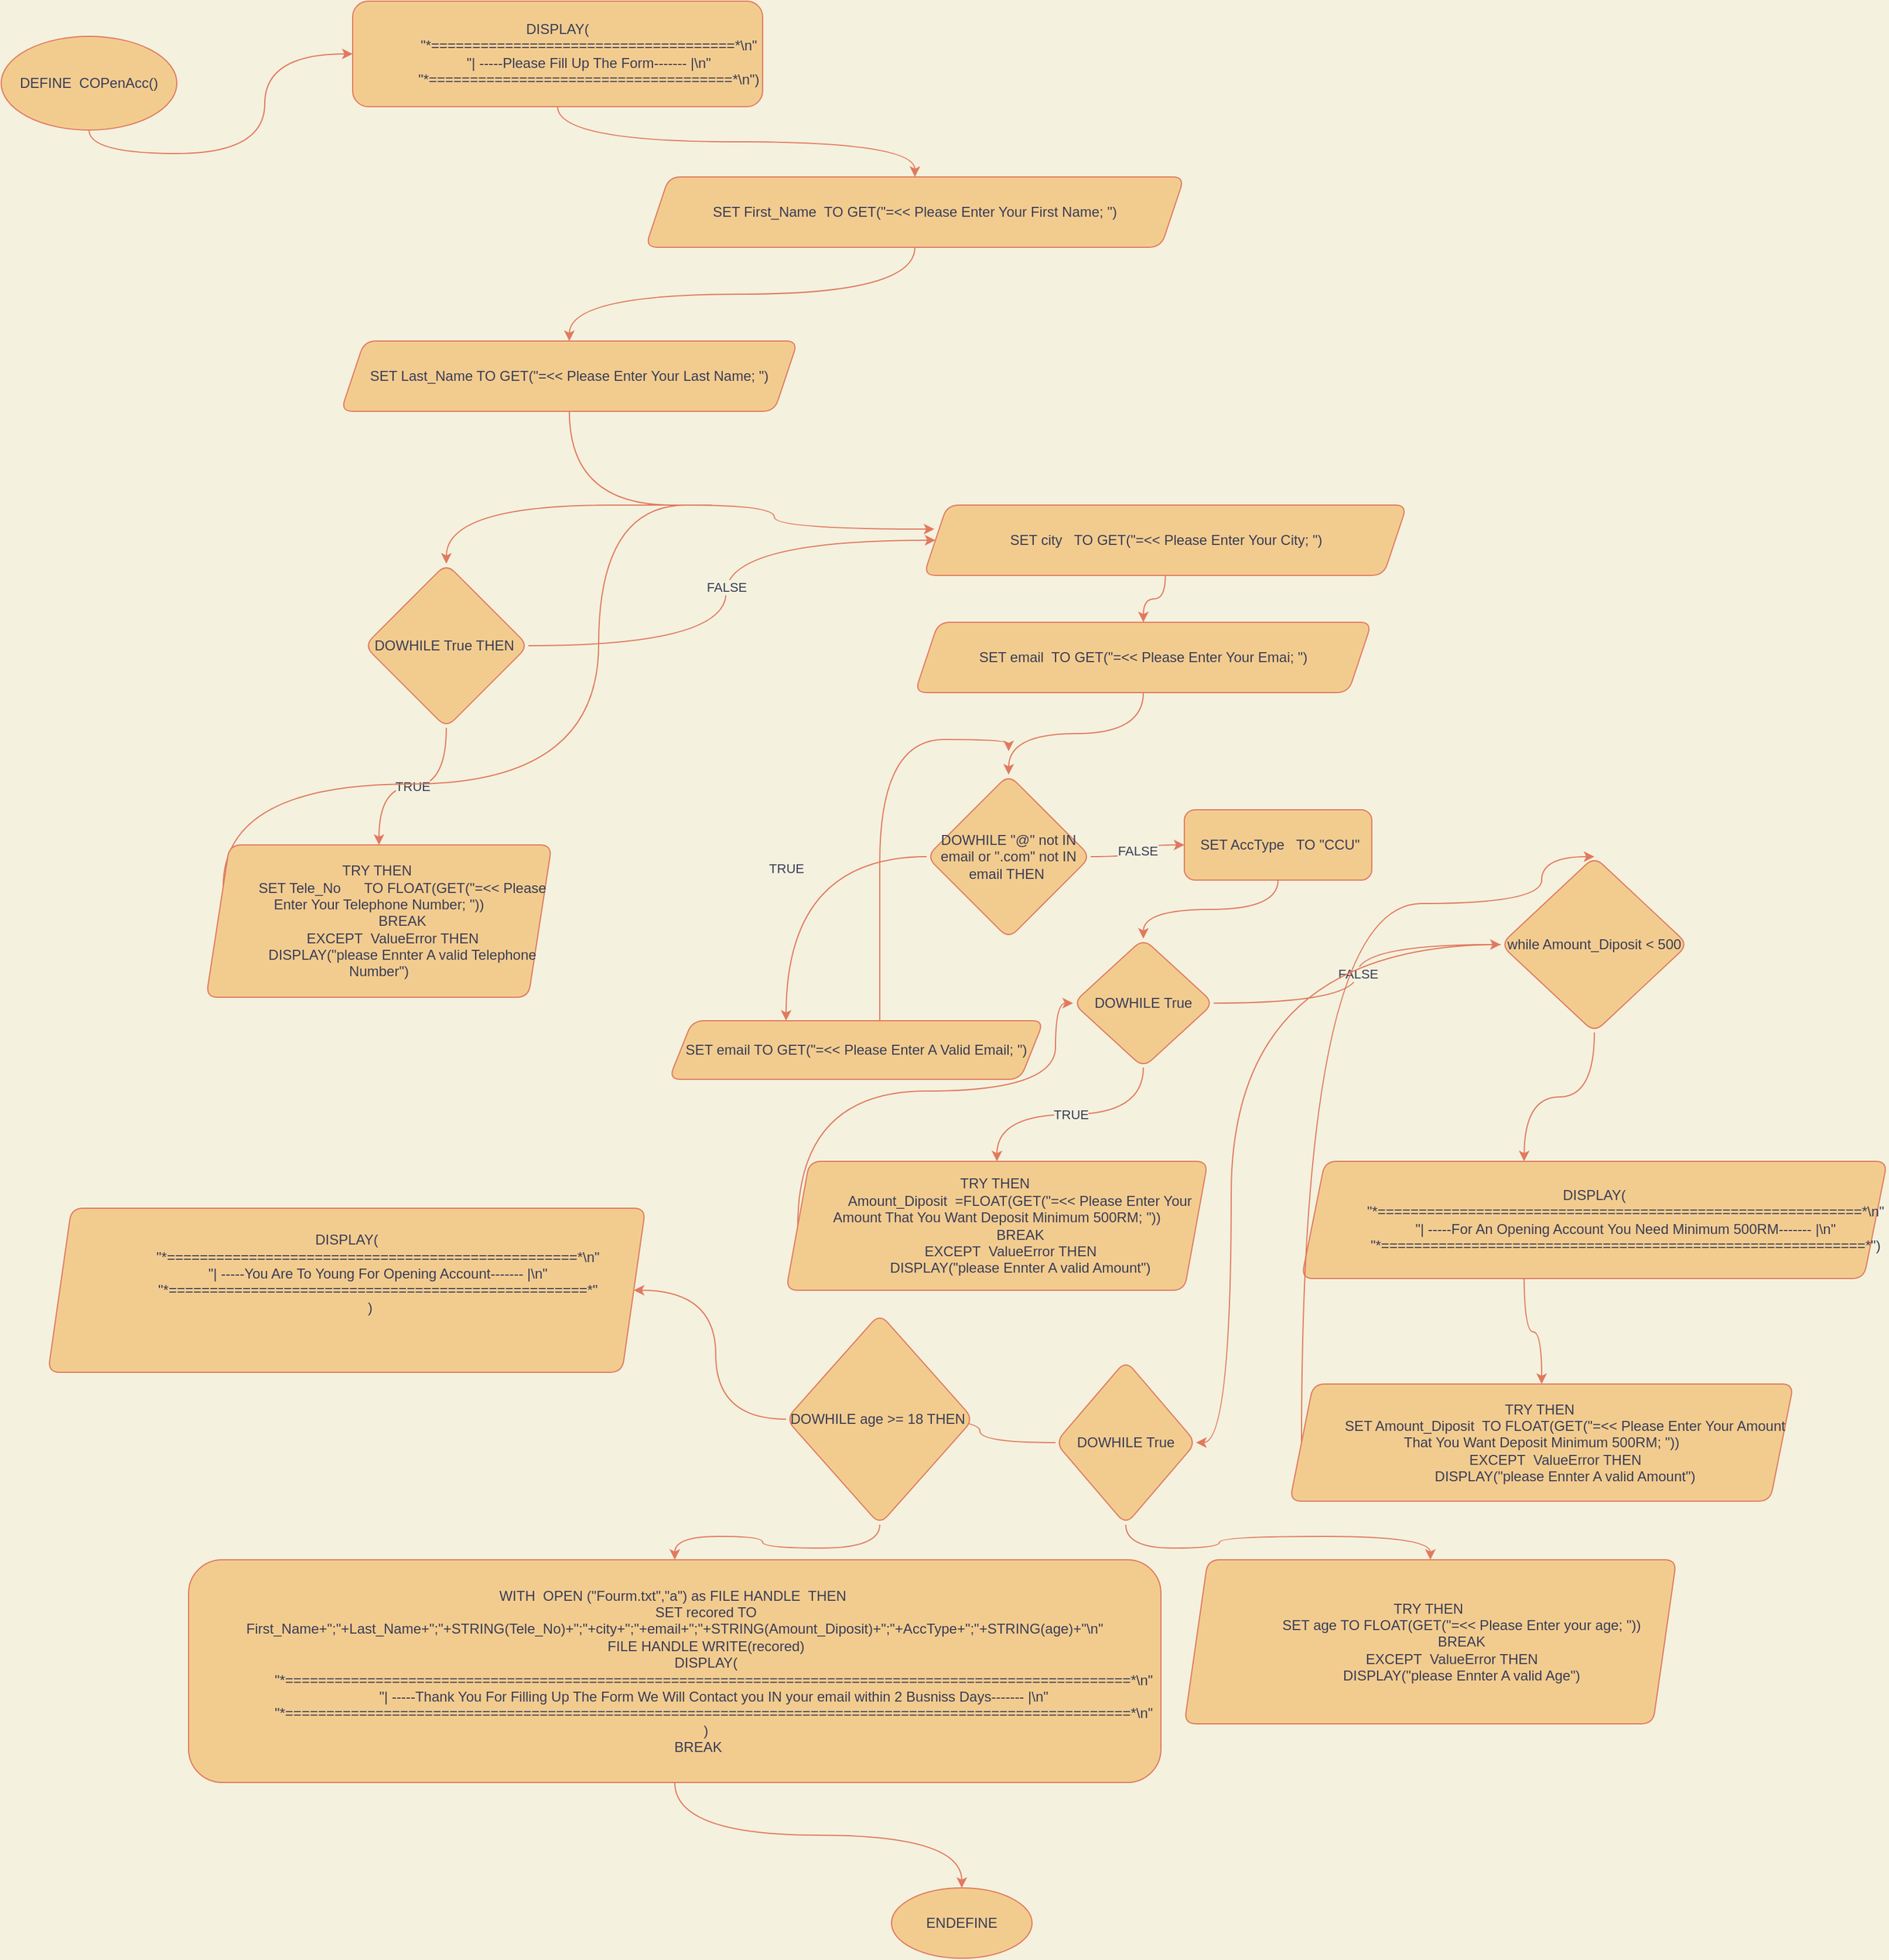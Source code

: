 <mxfile version="15.8.4" type="device"><diagram id="C5RBs43oDa-KdzZeNtuy" name="Page-1"><mxGraphModel dx="3764" dy="1720" grid="1" gridSize="10" guides="1" tooltips="1" connect="1" arrows="1" fold="1" page="1" pageScale="1" pageWidth="1169" pageHeight="827" background="#F4F1DE" math="0" shadow="0"><root><mxCell id="WIyWlLk6GJQsqaUBKTNV-0"/><mxCell id="WIyWlLk6GJQsqaUBKTNV-1" parent="WIyWlLk6GJQsqaUBKTNV-0"/><mxCell id="eswHR55u-XBBy7WLmUtm-1" style="edgeStyle=orthogonalEdgeStyle;orthogonalLoop=1;jettySize=auto;html=1;exitX=0.5;exitY=1;exitDx=0;exitDy=0;strokeColor=#E07A5F;fontColor=#393C56;labelBackgroundColor=#F4F1DE;curved=1;" edge="1" parent="WIyWlLk6GJQsqaUBKTNV-1" source="eswHR55u-XBBy7WLmUtm-2" target="eswHR55u-XBBy7WLmUtm-4"><mxGeometry relative="1" as="geometry"/></mxCell><mxCell id="eswHR55u-XBBy7WLmUtm-2" value="DEFINE&amp;nbsp; COPenAcc()" style="ellipse;whiteSpace=wrap;html=1;fillColor=#F2CC8F;strokeColor=#E07A5F;fontColor=#393C56;rounded=1;" vertex="1" parent="WIyWlLk6GJQsqaUBKTNV-1"><mxGeometry x="-470" y="200" width="150" height="80" as="geometry"/></mxCell><mxCell id="eswHR55u-XBBy7WLmUtm-3" style="edgeStyle=orthogonalEdgeStyle;orthogonalLoop=1;jettySize=auto;html=1;exitX=0.5;exitY=1;exitDx=0;exitDy=0;entryX=0.5;entryY=0;entryDx=0;entryDy=0;strokeColor=#E07A5F;fontColor=#393C56;labelBackgroundColor=#F4F1DE;curved=1;" edge="1" parent="WIyWlLk6GJQsqaUBKTNV-1" source="eswHR55u-XBBy7WLmUtm-4" target="eswHR55u-XBBy7WLmUtm-6"><mxGeometry relative="1" as="geometry"/></mxCell><mxCell id="eswHR55u-XBBy7WLmUtm-4" value="&lt;div&gt;DISPLAY(&lt;/div&gt;&lt;div&gt;&amp;nbsp; &amp;nbsp; &amp;nbsp; &amp;nbsp; &amp;nbsp; &amp;nbsp; &amp;nbsp; &amp;nbsp; &quot;*=====================================*\n&quot;&lt;/div&gt;&lt;div&gt;&amp;nbsp; &amp;nbsp; &amp;nbsp; &amp;nbsp; &amp;nbsp; &amp;nbsp; &amp;nbsp; &amp;nbsp; &quot;| -----Please Fill Up The Form------- |\n&quot;&lt;/div&gt;&lt;div&gt;&amp;nbsp; &amp;nbsp; &amp;nbsp; &amp;nbsp; &amp;nbsp; &amp;nbsp; &amp;nbsp; &amp;nbsp; &quot;*=====================================*\n&quot;)&lt;/div&gt;" style="whiteSpace=wrap;html=1;fillColor=#F2CC8F;strokeColor=#E07A5F;fontColor=#393C56;rounded=1;" vertex="1" parent="WIyWlLk6GJQsqaUBKTNV-1"><mxGeometry x="-170" y="170" width="350" height="90" as="geometry"/></mxCell><mxCell id="eswHR55u-XBBy7WLmUtm-5" style="edgeStyle=orthogonalEdgeStyle;orthogonalLoop=1;jettySize=auto;html=1;exitX=0.5;exitY=1;exitDx=0;exitDy=0;entryX=0.5;entryY=0;entryDx=0;entryDy=0;strokeColor=#E07A5F;fontColor=#393C56;labelBackgroundColor=#F4F1DE;curved=1;" edge="1" parent="WIyWlLk6GJQsqaUBKTNV-1" source="eswHR55u-XBBy7WLmUtm-6" target="eswHR55u-XBBy7WLmUtm-8"><mxGeometry relative="1" as="geometry"/></mxCell><mxCell id="eswHR55u-XBBy7WLmUtm-6" value="SET First_Name&amp;nbsp; TO GET(&quot;=&amp;lt;&amp;lt; Please Enter Your First Name; &quot;)" style="shape=parallelogram;perimeter=parallelogramPerimeter;whiteSpace=wrap;html=1;fixedSize=1;fillColor=#F2CC8F;strokeColor=#E07A5F;fontColor=#393C56;rounded=1;" vertex="1" parent="WIyWlLk6GJQsqaUBKTNV-1"><mxGeometry x="80" y="320" width="460" height="60" as="geometry"/></mxCell><mxCell id="eswHR55u-XBBy7WLmUtm-7" style="edgeStyle=orthogonalEdgeStyle;orthogonalLoop=1;jettySize=auto;html=1;exitX=0.5;exitY=1;exitDx=0;exitDy=0;entryX=0.5;entryY=0;entryDx=0;entryDy=0;strokeColor=#E07A5F;fontColor=#393C56;labelBackgroundColor=#F4F1DE;curved=1;" edge="1" parent="WIyWlLk6GJQsqaUBKTNV-1" source="eswHR55u-XBBy7WLmUtm-8" target="eswHR55u-XBBy7WLmUtm-11"><mxGeometry relative="1" as="geometry"><Array as="points"><mxPoint x="190" y="600"/><mxPoint x="190" y="600"/></Array></mxGeometry></mxCell><mxCell id="eswHR55u-XBBy7WLmUtm-8" value="SET Last_Name TO GET(&quot;=&amp;lt;&amp;lt; Please Enter Your Last Name; &quot;)" style="shape=parallelogram;perimeter=parallelogramPerimeter;whiteSpace=wrap;html=1;fixedSize=1;fillColor=#F2CC8F;strokeColor=#E07A5F;fontColor=#393C56;rounded=1;" vertex="1" parent="WIyWlLk6GJQsqaUBKTNV-1"><mxGeometry x="-180" y="460" width="390" height="60" as="geometry"/></mxCell><mxCell id="eswHR55u-XBBy7WLmUtm-9" value="TRUE" style="edgeStyle=orthogonalEdgeStyle;orthogonalLoop=1;jettySize=auto;html=1;exitX=0.5;exitY=1;exitDx=0;exitDy=0;strokeColor=#E07A5F;fontColor=#393C56;labelBackgroundColor=#F4F1DE;curved=1;" edge="1" parent="WIyWlLk6GJQsqaUBKTNV-1" source="eswHR55u-XBBy7WLmUtm-11" target="eswHR55u-XBBy7WLmUtm-13"><mxGeometry relative="1" as="geometry"/></mxCell><mxCell id="eswHR55u-XBBy7WLmUtm-10" value="FALSE" style="edgeStyle=orthogonalEdgeStyle;orthogonalLoop=1;jettySize=auto;html=1;exitX=1;exitY=0.5;exitDx=0;exitDy=0;entryX=0;entryY=0.5;entryDx=0;entryDy=0;strokeColor=#E07A5F;fontColor=#393C56;labelBackgroundColor=#F4F1DE;curved=1;" edge="1" parent="WIyWlLk6GJQsqaUBKTNV-1" source="eswHR55u-XBBy7WLmUtm-11" target="eswHR55u-XBBy7WLmUtm-15"><mxGeometry relative="1" as="geometry"/></mxCell><mxCell id="eswHR55u-XBBy7WLmUtm-11" value="DOWHILE True THEN&amp;nbsp;" style="rhombus;whiteSpace=wrap;html=1;fillColor=#F2CC8F;strokeColor=#E07A5F;fontColor=#393C56;rounded=1;" vertex="1" parent="WIyWlLk6GJQsqaUBKTNV-1"><mxGeometry x="-160" y="650" width="140" height="140" as="geometry"/></mxCell><mxCell id="eswHR55u-XBBy7WLmUtm-12" style="edgeStyle=orthogonalEdgeStyle;orthogonalLoop=1;jettySize=auto;html=1;exitX=0;exitY=0.25;exitDx=0;exitDy=0;entryX=0.022;entryY=0.342;entryDx=0;entryDy=0;entryPerimeter=0;strokeColor=#E07A5F;fontColor=#393C56;labelBackgroundColor=#F4F1DE;curved=1;" edge="1" parent="WIyWlLk6GJQsqaUBKTNV-1" source="eswHR55u-XBBy7WLmUtm-13" target="eswHR55u-XBBy7WLmUtm-15"><mxGeometry relative="1" as="geometry"><mxPoint x="190" y="600" as="targetPoint"/><Array as="points"><mxPoint x="-280" y="838"/><mxPoint x="40" y="838"/><mxPoint x="40" y="600"/><mxPoint x="190" y="600"/><mxPoint x="190" y="621"/></Array></mxGeometry></mxCell><mxCell id="eswHR55u-XBBy7WLmUtm-13" value="&lt;div&gt;TRY THEN&amp;nbsp;&lt;/div&gt;&lt;div&gt;&amp;nbsp; &amp;nbsp; &amp;nbsp; &amp;nbsp; &amp;nbsp; &amp;nbsp; SET Tele_No&amp;nbsp; &amp;nbsp; &amp;nbsp; TO FLOAT(GET(&quot;=&amp;lt;&amp;lt; Please Enter Your Telephone Number; &quot;))&lt;/div&gt;&lt;div&gt;&amp;nbsp; &amp;nbsp; &amp;nbsp; &amp;nbsp; &amp;nbsp; &amp;nbsp; BREAK&lt;/div&gt;&lt;div&gt;&amp;nbsp; &amp;nbsp; &amp;nbsp; &amp;nbsp; EXCEPT&amp;nbsp; ValueError THEN&amp;nbsp;&lt;/div&gt;&lt;div&gt;&amp;nbsp; &amp;nbsp; &amp;nbsp; &amp;nbsp; &amp;nbsp; &amp;nbsp; DISPLAY(&quot;please Ennter A valid Telephone Number&quot;)&lt;/div&gt;" style="shape=parallelogram;perimeter=parallelogramPerimeter;whiteSpace=wrap;html=1;fixedSize=1;fillColor=#F2CC8F;strokeColor=#E07A5F;fontColor=#393C56;rounded=1;" vertex="1" parent="WIyWlLk6GJQsqaUBKTNV-1"><mxGeometry x="-295" y="890" width="295" height="130" as="geometry"/></mxCell><mxCell id="eswHR55u-XBBy7WLmUtm-14" value="" style="edgeStyle=orthogonalEdgeStyle;orthogonalLoop=1;jettySize=auto;html=1;strokeColor=#E07A5F;fontColor=#393C56;labelBackgroundColor=#F4F1DE;curved=1;" edge="1" parent="WIyWlLk6GJQsqaUBKTNV-1" source="eswHR55u-XBBy7WLmUtm-15" target="eswHR55u-XBBy7WLmUtm-17"><mxGeometry relative="1" as="geometry"/></mxCell><mxCell id="eswHR55u-XBBy7WLmUtm-15" value="SET city&amp;nbsp; &amp;nbsp;TO GET(&quot;=&amp;lt;&amp;lt; Please Enter Your City; &quot;)" style="shape=parallelogram;perimeter=parallelogramPerimeter;whiteSpace=wrap;html=1;fixedSize=1;fillColor=#F2CC8F;strokeColor=#E07A5F;fontColor=#393C56;rounded=1;" vertex="1" parent="WIyWlLk6GJQsqaUBKTNV-1"><mxGeometry x="317.5" y="600" width="412.5" height="60" as="geometry"/></mxCell><mxCell id="eswHR55u-XBBy7WLmUtm-16" value="" style="edgeStyle=orthogonalEdgeStyle;orthogonalLoop=1;jettySize=auto;html=1;strokeColor=#E07A5F;fontColor=#393C56;labelBackgroundColor=#F4F1DE;curved=1;" edge="1" parent="WIyWlLk6GJQsqaUBKTNV-1" source="eswHR55u-XBBy7WLmUtm-17" target="eswHR55u-XBBy7WLmUtm-20"><mxGeometry relative="1" as="geometry"/></mxCell><mxCell id="eswHR55u-XBBy7WLmUtm-17" value="SET email&amp;nbsp; TO GET(&quot;=&amp;lt;&amp;lt; Please Enter Your Emai; &quot;)" style="shape=parallelogram;perimeter=parallelogramPerimeter;whiteSpace=wrap;html=1;fixedSize=1;fillColor=#F2CC8F;strokeColor=#E07A5F;fontColor=#393C56;rounded=1;" vertex="1" parent="WIyWlLk6GJQsqaUBKTNV-1"><mxGeometry x="310" y="700" width="390" height="60" as="geometry"/></mxCell><mxCell id="eswHR55u-XBBy7WLmUtm-18" value="TRUE" style="edgeStyle=orthogonalEdgeStyle;orthogonalLoop=1;jettySize=auto;html=1;strokeColor=#E07A5F;fontColor=#393C56;labelBackgroundColor=#F4F1DE;curved=1;" edge="1" parent="WIyWlLk6GJQsqaUBKTNV-1" source="eswHR55u-XBBy7WLmUtm-20"><mxGeometry relative="1" as="geometry"><mxPoint x="200.0" y="1040" as="targetPoint"/></mxGeometry></mxCell><mxCell id="eswHR55u-XBBy7WLmUtm-19" value="FALSE" style="edgeStyle=orthogonalEdgeStyle;orthogonalLoop=1;jettySize=auto;html=1;strokeColor=#E07A5F;fontColor=#393C56;labelBackgroundColor=#F4F1DE;curved=1;" edge="1" parent="WIyWlLk6GJQsqaUBKTNV-1" source="eswHR55u-XBBy7WLmUtm-20" target="eswHR55u-XBBy7WLmUtm-24"><mxGeometry relative="1" as="geometry"/></mxCell><mxCell id="eswHR55u-XBBy7WLmUtm-20" value="DOWHILE &quot;@&quot; not IN email or &quot;.com&quot; not IN email THEN&amp;nbsp;" style="rhombus;whiteSpace=wrap;html=1;fillColor=#F2CC8F;strokeColor=#E07A5F;fontColor=#393C56;rounded=1;" vertex="1" parent="WIyWlLk6GJQsqaUBKTNV-1"><mxGeometry x="320" y="830" width="140" height="140" as="geometry"/></mxCell><mxCell id="eswHR55u-XBBy7WLmUtm-21" style="edgeStyle=orthogonalEdgeStyle;orthogonalLoop=1;jettySize=auto;html=1;strokeColor=#E07A5F;fontColor=#393C56;labelBackgroundColor=#F4F1DE;curved=1;" edge="1" parent="WIyWlLk6GJQsqaUBKTNV-1"><mxGeometry relative="1" as="geometry"><mxPoint x="390" y="810" as="targetPoint"/><mxPoint x="280.0" y="1040" as="sourcePoint"/><Array as="points"><mxPoint x="280" y="1010"/><mxPoint x="280" y="800"/><mxPoint x="370" y="800"/></Array></mxGeometry></mxCell><mxCell id="eswHR55u-XBBy7WLmUtm-22" value="SET email TO GET(&quot;=&amp;lt;&amp;lt; Please Enter A Valid Email; &quot;)" style="shape=parallelogram;perimeter=parallelogramPerimeter;whiteSpace=wrap;html=1;fixedSize=1;fillColor=#F2CC8F;strokeColor=#E07A5F;fontColor=#393C56;rounded=1;" vertex="1" parent="WIyWlLk6GJQsqaUBKTNV-1"><mxGeometry x="100" y="1040" width="320" height="50" as="geometry"/></mxCell><mxCell id="eswHR55u-XBBy7WLmUtm-23" value="" style="edgeStyle=orthogonalEdgeStyle;orthogonalLoop=1;jettySize=auto;html=1;strokeColor=#E07A5F;fontColor=#393C56;labelBackgroundColor=#F4F1DE;curved=1;" edge="1" parent="WIyWlLk6GJQsqaUBKTNV-1" source="eswHR55u-XBBy7WLmUtm-24" target="eswHR55u-XBBy7WLmUtm-27"><mxGeometry relative="1" as="geometry"/></mxCell><mxCell id="eswHR55u-XBBy7WLmUtm-24" value="&amp;nbsp;SET AccType&amp;nbsp; &amp;nbsp;TO &quot;CCU&quot;" style="whiteSpace=wrap;html=1;fillColor=#F2CC8F;strokeColor=#E07A5F;fontColor=#393C56;rounded=1;" vertex="1" parent="WIyWlLk6GJQsqaUBKTNV-1"><mxGeometry x="540" y="860" width="160" height="60" as="geometry"/></mxCell><mxCell id="eswHR55u-XBBy7WLmUtm-25" value="TRUE" style="edgeStyle=orthogonalEdgeStyle;orthogonalLoop=1;jettySize=auto;html=1;strokeColor=#E07A5F;fontColor=#393C56;labelBackgroundColor=#F4F1DE;curved=1;" edge="1" parent="WIyWlLk6GJQsqaUBKTNV-1" source="eswHR55u-XBBy7WLmUtm-27" target="eswHR55u-XBBy7WLmUtm-29"><mxGeometry relative="1" as="geometry"/></mxCell><mxCell id="eswHR55u-XBBy7WLmUtm-26" value="FALSE" style="edgeStyle=orthogonalEdgeStyle;orthogonalLoop=1;jettySize=auto;html=1;strokeColor=#E07A5F;fontColor=#393C56;labelBackgroundColor=#F4F1DE;curved=1;" edge="1" parent="WIyWlLk6GJQsqaUBKTNV-1" source="eswHR55u-XBBy7WLmUtm-27" target="eswHR55u-XBBy7WLmUtm-32"><mxGeometry relative="1" as="geometry"/></mxCell><mxCell id="eswHR55u-XBBy7WLmUtm-27" value="&amp;nbsp;DOWHILE True&amp;nbsp;" style="rhombus;whiteSpace=wrap;html=1;fillColor=#F2CC8F;strokeColor=#E07A5F;fontColor=#393C56;rounded=1;" vertex="1" parent="WIyWlLk6GJQsqaUBKTNV-1"><mxGeometry x="445" y="970" width="120" height="110" as="geometry"/></mxCell><mxCell id="eswHR55u-XBBy7WLmUtm-28" style="edgeStyle=orthogonalEdgeStyle;orthogonalLoop=1;jettySize=auto;html=1;exitX=0;exitY=0.5;exitDx=0;exitDy=0;entryX=0;entryY=0.5;entryDx=0;entryDy=0;strokeColor=#E07A5F;fontColor=#393C56;labelBackgroundColor=#F4F1DE;curved=1;" edge="1" parent="WIyWlLk6GJQsqaUBKTNV-1" source="eswHR55u-XBBy7WLmUtm-29" target="eswHR55u-XBBy7WLmUtm-27"><mxGeometry relative="1" as="geometry"><Array as="points"><mxPoint x="210" y="1100"/><mxPoint x="430" y="1100"/><mxPoint x="430" y="1025"/></Array></mxGeometry></mxCell><mxCell id="eswHR55u-XBBy7WLmUtm-29" value="&lt;div&gt;TRY THEN&amp;nbsp;&lt;/div&gt;&lt;div&gt;&amp;nbsp; &amp;nbsp; &amp;nbsp; &amp;nbsp; &amp;nbsp; &amp;nbsp; Amount_Diposit&amp;nbsp; =FLOAT(GET(&quot;=&amp;lt;&amp;lt; Please Enter Your Amount That You Want Deposit Minimum 500RM; &quot;))&lt;/div&gt;&lt;div&gt;&amp;nbsp; &amp;nbsp; &amp;nbsp; &amp;nbsp; &amp;nbsp; &amp;nbsp; BREAK&lt;/div&gt;&lt;div&gt;&amp;nbsp; &amp;nbsp; &amp;nbsp; &amp;nbsp; EXCEPT&amp;nbsp; ValueError THEN&amp;nbsp;&lt;/div&gt;&lt;div&gt;&amp;nbsp; &amp;nbsp; &amp;nbsp; &amp;nbsp; &amp;nbsp; &amp;nbsp; DISPLAY(&quot;please Ennter A valid Amount&quot;)&lt;/div&gt;" style="shape=parallelogram;perimeter=parallelogramPerimeter;whiteSpace=wrap;html=1;fixedSize=1;fillColor=#F2CC8F;strokeColor=#E07A5F;fontColor=#393C56;rounded=1;" vertex="1" parent="WIyWlLk6GJQsqaUBKTNV-1"><mxGeometry x="200" y="1160" width="360" height="110" as="geometry"/></mxCell><mxCell id="eswHR55u-XBBy7WLmUtm-30" value="" style="edgeStyle=orthogonalEdgeStyle;orthogonalLoop=1;jettySize=auto;html=1;strokeColor=#E07A5F;fontColor=#393C56;labelBackgroundColor=#F4F1DE;curved=1;" edge="1" parent="WIyWlLk6GJQsqaUBKTNV-1" source="eswHR55u-XBBy7WLmUtm-32"><mxGeometry relative="1" as="geometry"><mxPoint x="830.0" y="1160" as="targetPoint"/></mxGeometry></mxCell><mxCell id="eswHR55u-XBBy7WLmUtm-31" style="edgeStyle=orthogonalEdgeStyle;orthogonalLoop=1;jettySize=auto;html=1;entryX=1;entryY=0.5;entryDx=0;entryDy=0;strokeColor=#E07A5F;fontColor=#393C56;labelBackgroundColor=#F4F1DE;curved=1;" edge="1" parent="WIyWlLk6GJQsqaUBKTNV-1" source="eswHR55u-XBBy7WLmUtm-32" target="eswHR55u-XBBy7WLmUtm-40"><mxGeometry relative="1" as="geometry"><Array as="points"><mxPoint x="580" y="975"/><mxPoint x="580" y="1400"/></Array></mxGeometry></mxCell><mxCell id="eswHR55u-XBBy7WLmUtm-32" value="while Amount_Diposit &amp;lt; 500" style="rhombus;whiteSpace=wrap;html=1;fillColor=#F2CC8F;strokeColor=#E07A5F;fontColor=#393C56;rounded=1;" vertex="1" parent="WIyWlLk6GJQsqaUBKTNV-1"><mxGeometry x="810" y="900" width="160" height="150" as="geometry"/></mxCell><mxCell id="eswHR55u-XBBy7WLmUtm-33" value="" style="edgeStyle=orthogonalEdgeStyle;orthogonalLoop=1;jettySize=auto;html=1;strokeColor=#E07A5F;fontColor=#393C56;labelBackgroundColor=#F4F1DE;curved=1;" edge="1" parent="WIyWlLk6GJQsqaUBKTNV-1" target="eswHR55u-XBBy7WLmUtm-36"><mxGeometry relative="1" as="geometry"><mxPoint x="830.0" y="1260" as="sourcePoint"/></mxGeometry></mxCell><mxCell id="eswHR55u-XBBy7WLmUtm-34" value="&lt;div&gt;DISPLAY(&lt;/div&gt;&lt;div&gt;&amp;nbsp; &amp;nbsp; &amp;nbsp; &amp;nbsp; &amp;nbsp; &amp;nbsp; &amp;nbsp; &amp;nbsp; &quot;*===========================================================*\n&quot;&lt;/div&gt;&lt;div&gt;&amp;nbsp; &amp;nbsp; &amp;nbsp; &amp;nbsp; &amp;nbsp; &amp;nbsp; &amp;nbsp; &amp;nbsp; &quot;| -----For An Opening Account You Need Minimum 500RM------- |\n&quot;&lt;/div&gt;&lt;div&gt;&amp;nbsp; &amp;nbsp; &amp;nbsp; &amp;nbsp; &amp;nbsp; &amp;nbsp; &amp;nbsp; &amp;nbsp; &quot;*===========================================================*&quot;)&lt;/div&gt;" style="shape=parallelogram;perimeter=parallelogramPerimeter;whiteSpace=wrap;html=1;fixedSize=1;fillColor=#F2CC8F;strokeColor=#E07A5F;fontColor=#393C56;rounded=1;" vertex="1" parent="WIyWlLk6GJQsqaUBKTNV-1"><mxGeometry x="640" y="1160" width="500" height="100" as="geometry"/></mxCell><mxCell id="eswHR55u-XBBy7WLmUtm-35" style="edgeStyle=orthogonalEdgeStyle;orthogonalLoop=1;jettySize=auto;html=1;exitX=0;exitY=0.5;exitDx=0;exitDy=0;entryX=0.5;entryY=0;entryDx=0;entryDy=0;strokeColor=#E07A5F;fontColor=#393C56;labelBackgroundColor=#F4F1DE;curved=1;" edge="1" parent="WIyWlLk6GJQsqaUBKTNV-1" source="eswHR55u-XBBy7WLmUtm-36" target="eswHR55u-XBBy7WLmUtm-32"><mxGeometry relative="1" as="geometry"><Array as="points"><mxPoint x="640" y="940"/><mxPoint x="845" y="940"/><mxPoint x="845" y="900"/></Array></mxGeometry></mxCell><mxCell id="eswHR55u-XBBy7WLmUtm-36" value="T&lt;span&gt;RY THEN&amp;nbsp;&lt;/span&gt;&lt;div&gt;&amp;nbsp; &amp;nbsp; &amp;nbsp; &amp;nbsp; &amp;nbsp; &amp;nbsp; SET Amount_Diposit&amp;nbsp; TO FLOAT(GET(&quot;=&amp;lt;&amp;lt; Please Enter Your Amount That You Want Deposit Minimum 500RM; &quot;))&lt;/div&gt;&lt;div&gt;&amp;nbsp; &amp;nbsp; &amp;nbsp; &amp;nbsp; EXCEPT&amp;nbsp; ValueError THEN&amp;nbsp;&lt;/div&gt;&lt;div&gt;&amp;nbsp; &amp;nbsp; &amp;nbsp; &amp;nbsp; &amp;nbsp; &amp;nbsp; DISPLAY(&quot;please Ennter A valid Amount&quot;)&lt;/div&gt;" style="shape=parallelogram;perimeter=parallelogramPerimeter;whiteSpace=wrap;html=1;fixedSize=1;fillColor=#F2CC8F;strokeColor=#E07A5F;fontColor=#393C56;rounded=1;" vertex="1" parent="WIyWlLk6GJQsqaUBKTNV-1"><mxGeometry x="630" y="1350" width="430" height="100" as="geometry"/></mxCell><mxCell id="eswHR55u-XBBy7WLmUtm-37" style="edgeStyle=orthogonalEdgeStyle;orthogonalLoop=1;jettySize=auto;html=1;exitX=0.5;exitY=1;exitDx=0;exitDy=0;strokeColor=#E07A5F;fontColor=#393C56;labelBackgroundColor=#F4F1DE;curved=1;" edge="1" parent="WIyWlLk6GJQsqaUBKTNV-1" source="eswHR55u-XBBy7WLmUtm-36" target="eswHR55u-XBBy7WLmUtm-36"><mxGeometry relative="1" as="geometry"/></mxCell><mxCell id="eswHR55u-XBBy7WLmUtm-38" style="edgeStyle=orthogonalEdgeStyle;orthogonalLoop=1;jettySize=auto;html=1;exitX=0.5;exitY=1;exitDx=0;exitDy=0;strokeColor=#E07A5F;fontColor=#393C56;labelBackgroundColor=#F4F1DE;curved=1;" edge="1" parent="WIyWlLk6GJQsqaUBKTNV-1" source="eswHR55u-XBBy7WLmUtm-40" target="eswHR55u-XBBy7WLmUtm-41"><mxGeometry relative="1" as="geometry"><mxPoint x="505" y="1540" as="targetPoint"/></mxGeometry></mxCell><mxCell id="eswHR55u-XBBy7WLmUtm-39" value="" style="edgeStyle=orthogonalEdgeStyle;orthogonalLoop=1;jettySize=auto;html=1;strokeColor=#E07A5F;fontColor=#393C56;labelBackgroundColor=#F4F1DE;curved=1;" edge="1" parent="WIyWlLk6GJQsqaUBKTNV-1" source="eswHR55u-XBBy7WLmUtm-40"><mxGeometry relative="1" as="geometry"><mxPoint x="300" y="1380" as="targetPoint"/></mxGeometry></mxCell><mxCell id="eswHR55u-XBBy7WLmUtm-40" value="&lt;span&gt;&amp;nbsp;DOWHILE True&amp;nbsp;&lt;/span&gt;" style="rhombus;whiteSpace=wrap;html=1;fillColor=#F2CC8F;strokeColor=#E07A5F;fontColor=#393C56;rounded=1;" vertex="1" parent="WIyWlLk6GJQsqaUBKTNV-1"><mxGeometry x="430" y="1330" width="120" height="140" as="geometry"/></mxCell><mxCell id="eswHR55u-XBBy7WLmUtm-41" value="&lt;div&gt;TRY THEN&amp;nbsp;&lt;/div&gt;&lt;div&gt;&amp;nbsp; &amp;nbsp; &amp;nbsp; &amp;nbsp; &amp;nbsp; &amp;nbsp; &amp;nbsp; &amp;nbsp; SET age TO FLOAT(GET(&quot;=&amp;lt;&amp;lt; Please Enter your age; &quot;))&lt;/div&gt;&lt;div&gt;&amp;nbsp; &amp;nbsp; &amp;nbsp; &amp;nbsp; &amp;nbsp; &amp;nbsp; &amp;nbsp; &amp;nbsp; BREAK&lt;/div&gt;&lt;div&gt;&amp;nbsp; &amp;nbsp; &amp;nbsp; &amp;nbsp; &amp;nbsp; &amp;nbsp; EXCEPT&amp;nbsp; ValueError THEN&amp;nbsp;&lt;/div&gt;&lt;div&gt;&amp;nbsp; &amp;nbsp; &amp;nbsp; &amp;nbsp; &amp;nbsp; &amp;nbsp; &amp;nbsp; &amp;nbsp; DISPLAY(&quot;please Ennter A valid Age&quot;)&lt;/div&gt;" style="shape=parallelogram;perimeter=parallelogramPerimeter;whiteSpace=wrap;html=1;fixedSize=1;fillColor=#F2CC8F;strokeColor=#E07A5F;fontColor=#393C56;rounded=1;" vertex="1" parent="WIyWlLk6GJQsqaUBKTNV-1"><mxGeometry x="540" y="1500" width="420" height="140" as="geometry"/></mxCell><mxCell id="eswHR55u-XBBy7WLmUtm-42" value="" style="edgeStyle=orthogonalEdgeStyle;orthogonalLoop=1;jettySize=auto;html=1;strokeColor=#E07A5F;fontColor=#393C56;labelBackgroundColor=#F4F1DE;curved=1;" edge="1" parent="WIyWlLk6GJQsqaUBKTNV-1" source="eswHR55u-XBBy7WLmUtm-44" target="eswHR55u-XBBy7WLmUtm-45"><mxGeometry relative="1" as="geometry"/></mxCell><mxCell id="eswHR55u-XBBy7WLmUtm-43" value="" style="edgeStyle=orthogonalEdgeStyle;orthogonalLoop=1;jettySize=auto;html=1;strokeColor=#E07A5F;fontColor=#393C56;labelBackgroundColor=#F4F1DE;curved=1;" edge="1" parent="WIyWlLk6GJQsqaUBKTNV-1" source="eswHR55u-XBBy7WLmUtm-44" target="eswHR55u-XBBy7WLmUtm-47"><mxGeometry relative="1" as="geometry"/></mxCell><mxCell id="eswHR55u-XBBy7WLmUtm-44" value="DOWHILE age &amp;gt;= 18 THEN&amp;nbsp;" style="rhombus;whiteSpace=wrap;html=1;fillColor=#F2CC8F;strokeColor=#E07A5F;fontColor=#393C56;rounded=1;" vertex="1" parent="WIyWlLk6GJQsqaUBKTNV-1"><mxGeometry x="200" y="1290" width="160" height="180" as="geometry"/></mxCell><mxCell id="eswHR55u-XBBy7WLmUtm-45" value="&lt;div&gt;DISPLAY(&lt;/div&gt;&lt;div&gt;&amp;nbsp; &amp;nbsp; &amp;nbsp; &amp;nbsp; &amp;nbsp; &amp;nbsp; &amp;nbsp; &amp;nbsp; &quot;*==================================================*\n&quot;&lt;/div&gt;&lt;div&gt;&amp;nbsp; &amp;nbsp; &amp;nbsp; &amp;nbsp; &amp;nbsp; &amp;nbsp; &amp;nbsp; &amp;nbsp; &quot;| -----You Are To Young For Opening Account------- |\n&quot;&lt;/div&gt;&lt;div&gt;&amp;nbsp; &amp;nbsp; &amp;nbsp; &amp;nbsp; &amp;nbsp; &amp;nbsp; &amp;nbsp; &amp;nbsp; &quot;*===================================================*&quot;&lt;/div&gt;&lt;div&gt;&amp;nbsp; &amp;nbsp; &amp;nbsp; &amp;nbsp; &amp;nbsp; &amp;nbsp; )&lt;/div&gt;&lt;div&gt;&amp;nbsp; &amp;nbsp; &amp;nbsp; &amp;nbsp;&lt;/div&gt;&lt;div&gt;&lt;br&gt;&lt;/div&gt;" style="shape=parallelogram;perimeter=parallelogramPerimeter;whiteSpace=wrap;html=1;fixedSize=1;fillColor=#F2CC8F;strokeColor=#E07A5F;fontColor=#393C56;rounded=1;" vertex="1" parent="WIyWlLk6GJQsqaUBKTNV-1"><mxGeometry x="-430" y="1200" width="510" height="140" as="geometry"/></mxCell><mxCell id="eswHR55u-XBBy7WLmUtm-46" value="" style="edgeStyle=orthogonalEdgeStyle;orthogonalLoop=1;jettySize=auto;html=1;strokeColor=#E07A5F;fontColor=#393C56;labelBackgroundColor=#F4F1DE;curved=1;" edge="1" parent="WIyWlLk6GJQsqaUBKTNV-1" source="eswHR55u-XBBy7WLmUtm-47" target="eswHR55u-XBBy7WLmUtm-48"><mxGeometry relative="1" as="geometry"/></mxCell><mxCell id="eswHR55u-XBBy7WLmUtm-47" value="&lt;div&gt;WITH&amp;nbsp; OPEN (&quot;Fourm.txt&quot;,&quot;a&quot;) as FILE HANDLE&amp;nbsp; THEN&amp;nbsp;&lt;/div&gt;&lt;div&gt;&amp;nbsp; &amp;nbsp; &amp;nbsp; &amp;nbsp; &amp;nbsp; &amp;nbsp; &amp;nbsp; &amp;nbsp; SET recored TO First_Name+&quot;;&quot;+Last_Name+&quot;;&quot;+STRING(Tele_No)+&quot;;&quot;+city+&quot;;&quot;+email+&quot;;&quot;+STRING(Amount_Diposit)+&quot;;&quot;+AccType+&quot;;&quot;+STRING(age)+&quot;\n&quot;&lt;/div&gt;&lt;div&gt;&amp;nbsp; &amp;nbsp; &amp;nbsp; &amp;nbsp; &amp;nbsp; &amp;nbsp; &amp;nbsp; &amp;nbsp; FILE HANDLE WRITE(recored)&lt;/div&gt;&lt;div&gt;&amp;nbsp; &amp;nbsp; &amp;nbsp; &amp;nbsp; &amp;nbsp; &amp;nbsp; &amp;nbsp; &amp;nbsp; DISPLAY(&lt;/div&gt;&lt;div&gt;&amp;nbsp; &amp;nbsp; &amp;nbsp; &amp;nbsp; &amp;nbsp; &amp;nbsp; &amp;nbsp; &amp;nbsp; &amp;nbsp; &amp;nbsp; &quot;*=======================================================================================================*\n&quot;&lt;/div&gt;&lt;div&gt;&amp;nbsp; &amp;nbsp; &amp;nbsp; &amp;nbsp; &amp;nbsp; &amp;nbsp; &amp;nbsp; &amp;nbsp; &amp;nbsp; &amp;nbsp; &quot;| -----Thank You For Filling Up The Form We Will Contact you IN your email within 2 Busniss Days------- |\n&quot;&lt;/div&gt;&lt;div&gt;&amp;nbsp; &amp;nbsp; &amp;nbsp; &amp;nbsp; &amp;nbsp; &amp;nbsp; &amp;nbsp; &amp;nbsp; &amp;nbsp; &amp;nbsp; &quot;*=======================================================================================================*\n&quot;&lt;/div&gt;&lt;div&gt;&amp;nbsp; &amp;nbsp; &amp;nbsp; &amp;nbsp; &amp;nbsp; &amp;nbsp; &amp;nbsp; &amp;nbsp; )&lt;/div&gt;&lt;div&gt;&amp;nbsp; &amp;nbsp; &amp;nbsp; &amp;nbsp; &amp;nbsp; &amp;nbsp; BREAK&lt;/div&gt;" style="whiteSpace=wrap;html=1;fillColor=#F2CC8F;strokeColor=#E07A5F;fontColor=#393C56;rounded=1;" vertex="1" parent="WIyWlLk6GJQsqaUBKTNV-1"><mxGeometry x="-310" y="1500" width="830" height="190" as="geometry"/></mxCell><mxCell id="eswHR55u-XBBy7WLmUtm-48" value="ENDEFINE" style="ellipse;whiteSpace=wrap;html=1;fillColor=#F2CC8F;strokeColor=#E07A5F;fontColor=#393C56;rounded=1;" vertex="1" parent="WIyWlLk6GJQsqaUBKTNV-1"><mxGeometry x="290" y="1780" width="120" height="60" as="geometry"/></mxCell></root></mxGraphModel></diagram></mxfile>